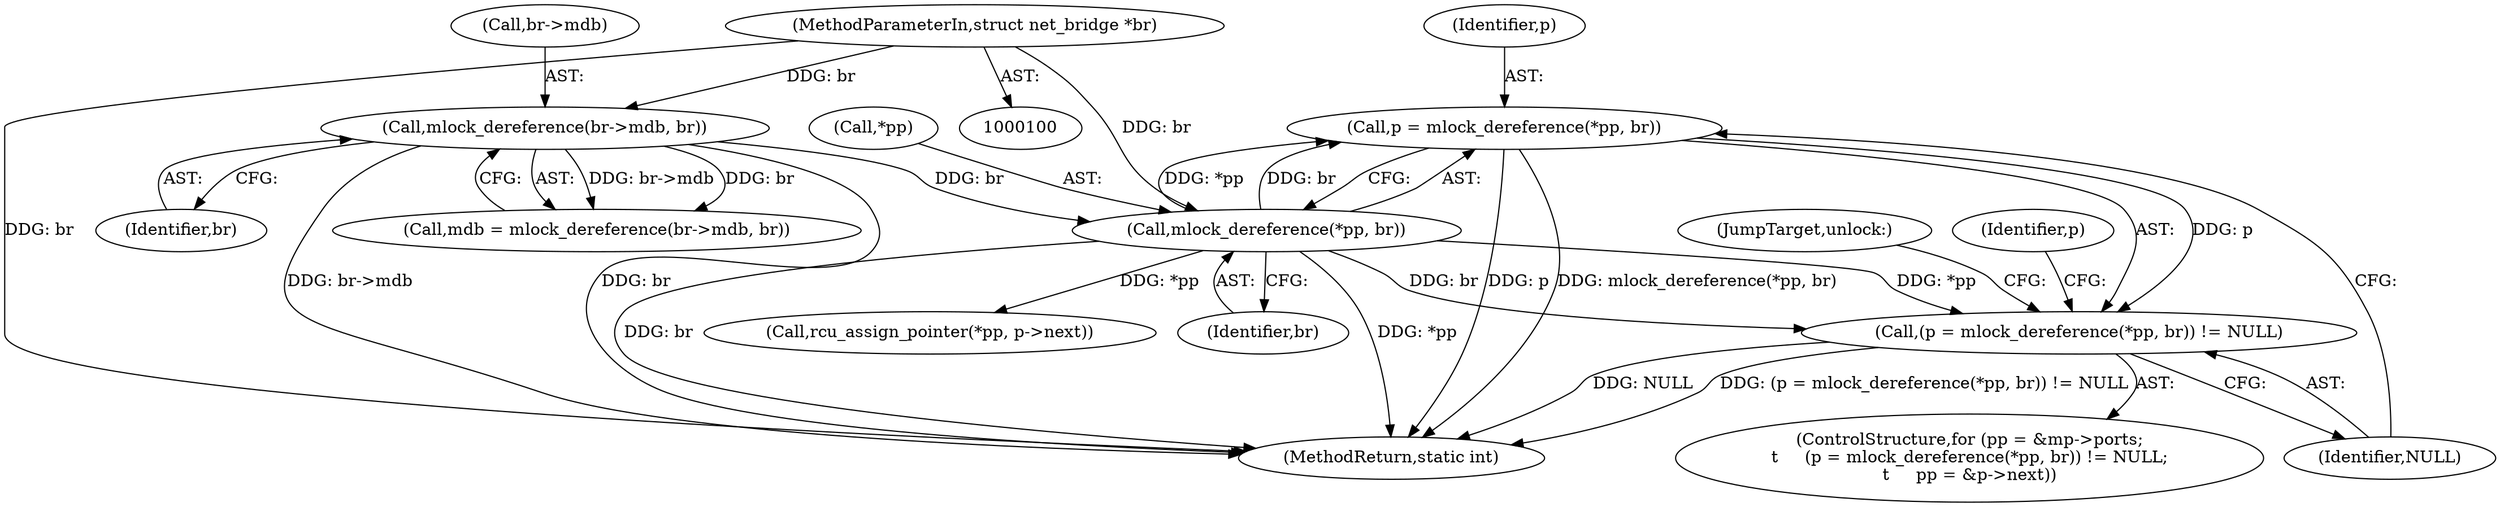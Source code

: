 digraph "0_linux_c7e8e8a8f7a70b343ca1e0f90a31e35ab2d16de1@API" {
"1000209" [label="(Call,p = mlock_dereference(*pp, br))"];
"1000211" [label="(Call,mlock_dereference(*pp, br))"];
"1000186" [label="(Call,mlock_dereference(br->mdb, br))"];
"1000101" [label="(MethodParameterIn,struct net_bridge *br)"];
"1000208" [label="(Call,(p = mlock_dereference(*pp, br)) != NULL)"];
"1000187" [label="(Call,br->mdb)"];
"1000309" [label="(MethodReturn,static int)"];
"1000209" [label="(Call,p = mlock_dereference(*pp, br))"];
"1000215" [label="(Identifier,NULL)"];
"1000201" [label="(ControlStructure,for (pp = &mp->ports;\n\t     (p = mlock_dereference(*pp, br)) != NULL;\n\t     pp = &p->next))"];
"1000301" [label="(JumpTarget,unlock:)"];
"1000214" [label="(Identifier,br)"];
"1000186" [label="(Call,mlock_dereference(br->mdb, br))"];
"1000250" [label="(Call,rcu_assign_pointer(*pp, p->next))"];
"1000208" [label="(Call,(p = mlock_dereference(*pp, br)) != NULL)"];
"1000227" [label="(Identifier,p)"];
"1000212" [label="(Call,*pp)"];
"1000211" [label="(Call,mlock_dereference(*pp, br))"];
"1000190" [label="(Identifier,br)"];
"1000184" [label="(Call,mdb = mlock_dereference(br->mdb, br))"];
"1000101" [label="(MethodParameterIn,struct net_bridge *br)"];
"1000210" [label="(Identifier,p)"];
"1000209" -> "1000208"  [label="AST: "];
"1000209" -> "1000211"  [label="CFG: "];
"1000210" -> "1000209"  [label="AST: "];
"1000211" -> "1000209"  [label="AST: "];
"1000215" -> "1000209"  [label="CFG: "];
"1000209" -> "1000309"  [label="DDG: p"];
"1000209" -> "1000309"  [label="DDG: mlock_dereference(*pp, br)"];
"1000209" -> "1000208"  [label="DDG: p"];
"1000211" -> "1000209"  [label="DDG: *pp"];
"1000211" -> "1000209"  [label="DDG: br"];
"1000211" -> "1000214"  [label="CFG: "];
"1000212" -> "1000211"  [label="AST: "];
"1000214" -> "1000211"  [label="AST: "];
"1000211" -> "1000309"  [label="DDG: br"];
"1000211" -> "1000309"  [label="DDG: *pp"];
"1000211" -> "1000208"  [label="DDG: *pp"];
"1000211" -> "1000208"  [label="DDG: br"];
"1000186" -> "1000211"  [label="DDG: br"];
"1000101" -> "1000211"  [label="DDG: br"];
"1000211" -> "1000250"  [label="DDG: *pp"];
"1000186" -> "1000184"  [label="AST: "];
"1000186" -> "1000190"  [label="CFG: "];
"1000187" -> "1000186"  [label="AST: "];
"1000190" -> "1000186"  [label="AST: "];
"1000184" -> "1000186"  [label="CFG: "];
"1000186" -> "1000309"  [label="DDG: br->mdb"];
"1000186" -> "1000309"  [label="DDG: br"];
"1000186" -> "1000184"  [label="DDG: br->mdb"];
"1000186" -> "1000184"  [label="DDG: br"];
"1000101" -> "1000186"  [label="DDG: br"];
"1000101" -> "1000100"  [label="AST: "];
"1000101" -> "1000309"  [label="DDG: br"];
"1000208" -> "1000201"  [label="AST: "];
"1000208" -> "1000215"  [label="CFG: "];
"1000215" -> "1000208"  [label="AST: "];
"1000227" -> "1000208"  [label="CFG: "];
"1000301" -> "1000208"  [label="CFG: "];
"1000208" -> "1000309"  [label="DDG: (p = mlock_dereference(*pp, br)) != NULL"];
"1000208" -> "1000309"  [label="DDG: NULL"];
}
